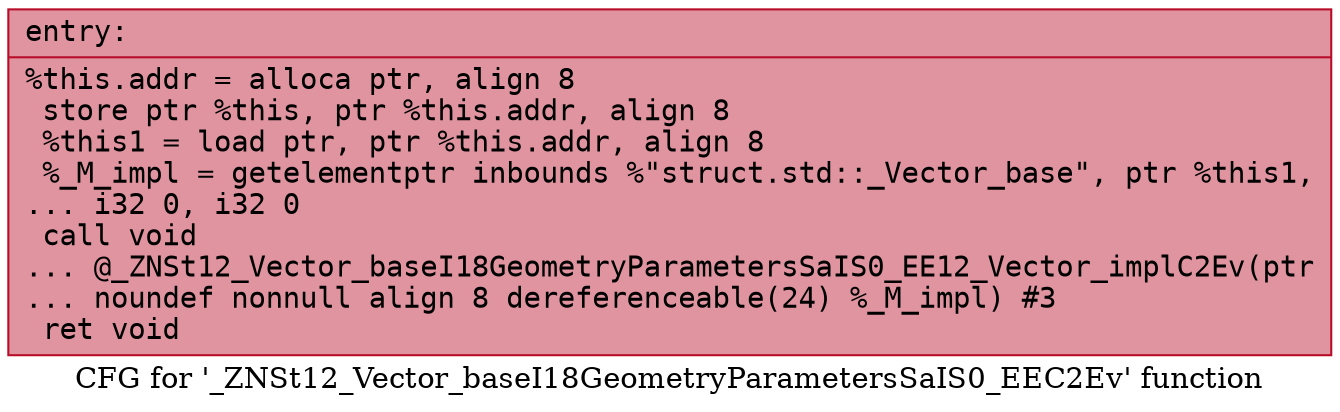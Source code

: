 digraph "CFG for '_ZNSt12_Vector_baseI18GeometryParametersSaIS0_EEC2Ev' function" {
	label="CFG for '_ZNSt12_Vector_baseI18GeometryParametersSaIS0_EEC2Ev' function";

	Node0x562c4e4acac0 [shape=record,color="#b70d28ff", style=filled, fillcolor="#b70d2870" fontname="Courier",label="{entry:\l|  %this.addr = alloca ptr, align 8\l  store ptr %this, ptr %this.addr, align 8\l  %this1 = load ptr, ptr %this.addr, align 8\l  %_M_impl = getelementptr inbounds %\"struct.std::_Vector_base\", ptr %this1,\l... i32 0, i32 0\l  call void\l... @_ZNSt12_Vector_baseI18GeometryParametersSaIS0_EE12_Vector_implC2Ev(ptr\l... noundef nonnull align 8 dereferenceable(24) %_M_impl) #3\l  ret void\l}"];
}
